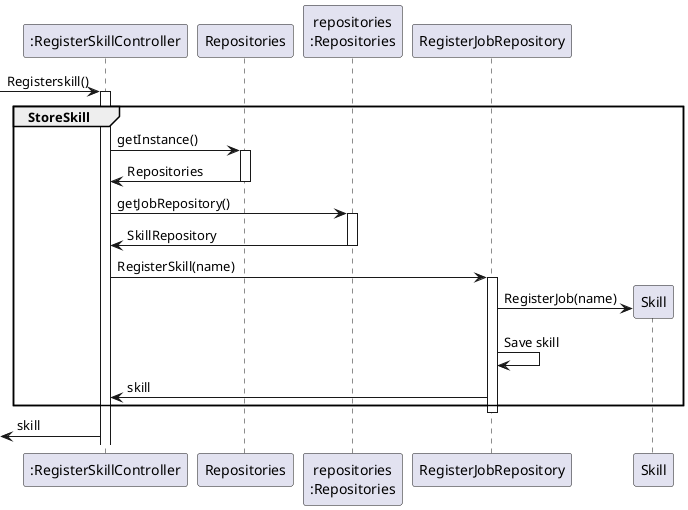 @startuml

participant ":RegisterSkillController" as RegisterSkillController
participant "Repositories" as Repositories
participant "repositories\n:Repositories" as repRep
participant "RegisterJobRepository" as SkillRepository
participant "Skill" as Skill


-> RegisterSkillController : Registerskill()
activate RegisterSkillController
group StoreSkill
RegisterSkillController -> Repositories : getInstance()
activate Repositories
Repositories -> RegisterSkillController : Repositories
deactivate Repositories
RegisterSkillController -> repRep : getJobRepository()
activate repRep
repRep -> RegisterSkillController : SkillRepository
deactivate repRep
RegisterSkillController -> SkillRepository : RegisterSkill(name)
activate SkillRepository
SkillRepository -> Skill** : RegisterJob(name)
SkillRepository -> SkillRepository : Save skill
SkillRepository -> RegisterSkillController : skill
end
deactivate SkillRepository
 <- RegisterSkillController: skill
@enduml